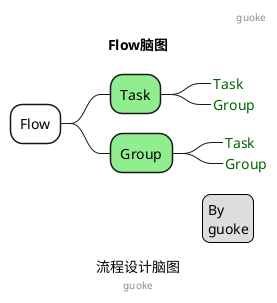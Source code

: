 @startmindmap
caption 流程设计脑图
title Flow脑图
<style>
mindmapDiagram {
    node{
        BackgroundColor: lightred
    }
    :depth(1) {
        BackgroundColor: lightgreen
    }
    boxless {
        FontColor: darkgreen
    }

}
</style>

* Flow
'right side
    * Task
        *_ Task
        *_ Group
    * Group
        *_ Task
        *_ Group

'left side
'    * Task
'    * Group

header guoke
center footer guoke
legend right
  By
  guoke
endlegend
@endmindmap
